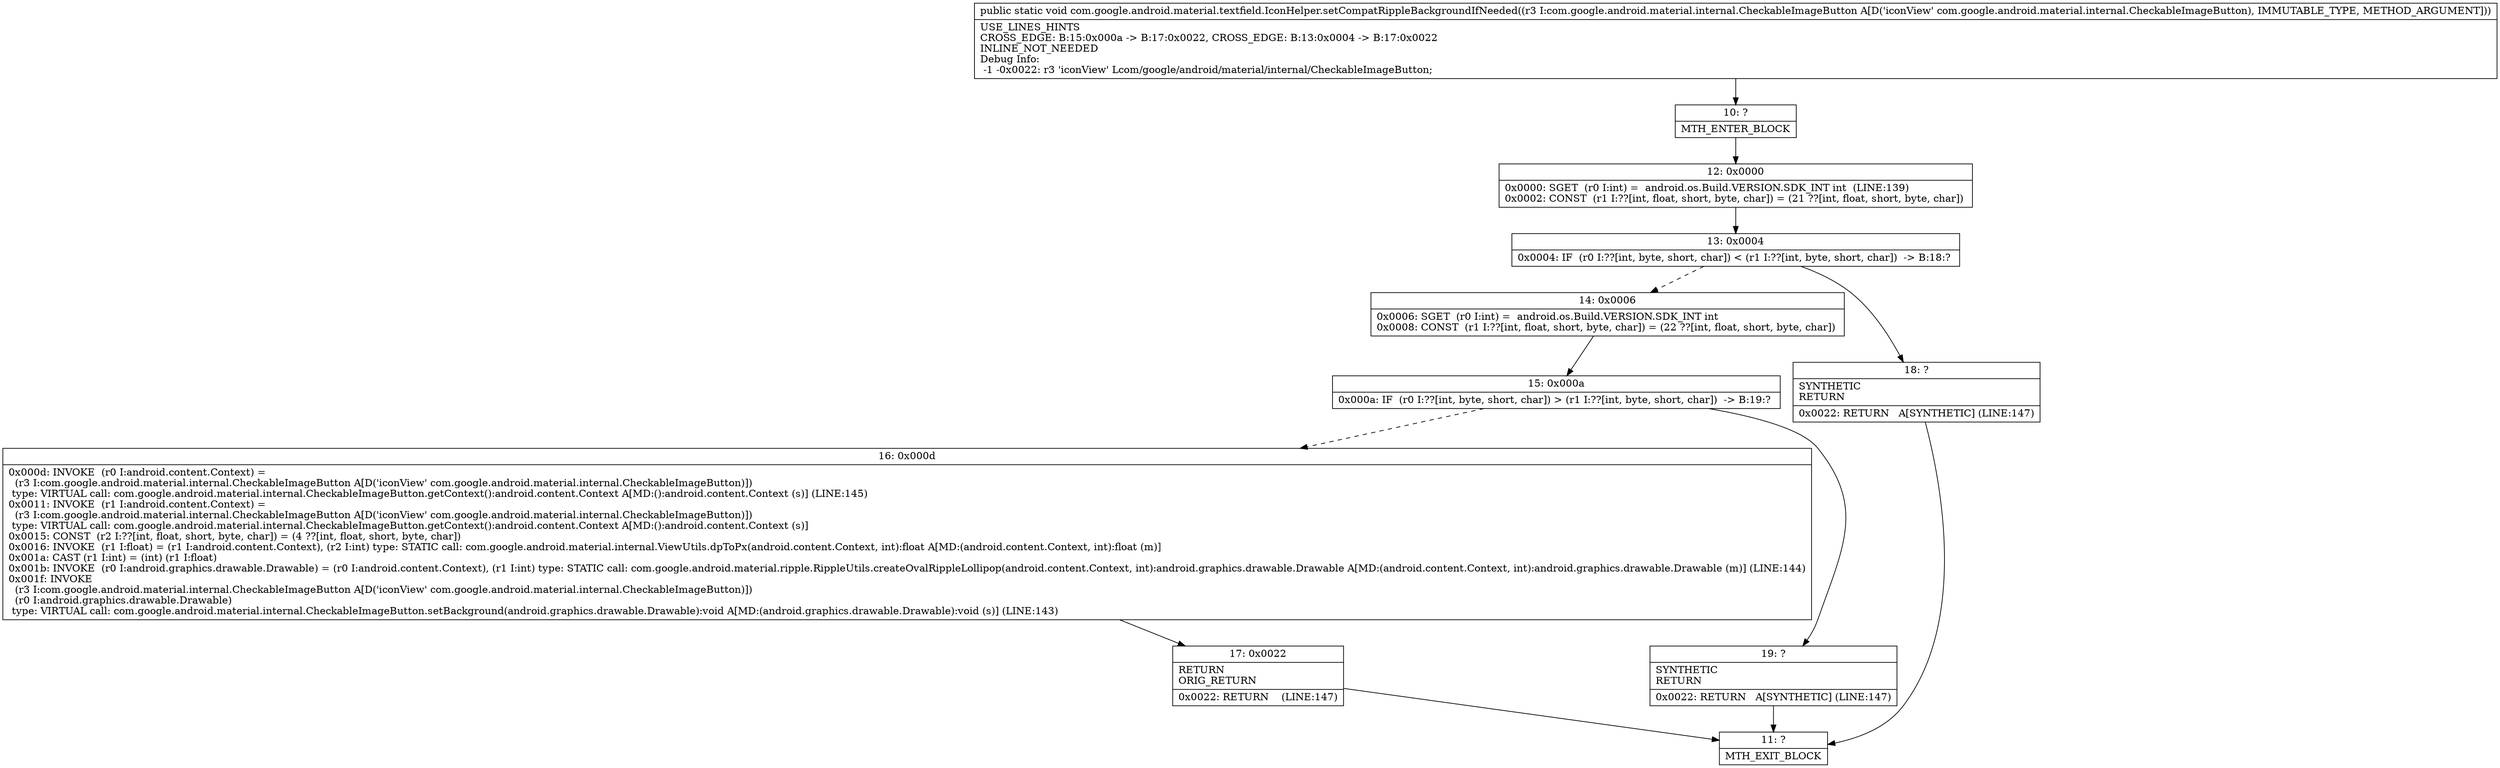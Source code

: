digraph "CFG forcom.google.android.material.textfield.IconHelper.setCompatRippleBackgroundIfNeeded(Lcom\/google\/android\/material\/internal\/CheckableImageButton;)V" {
Node_10 [shape=record,label="{10\:\ ?|MTH_ENTER_BLOCK\l}"];
Node_12 [shape=record,label="{12\:\ 0x0000|0x0000: SGET  (r0 I:int) =  android.os.Build.VERSION.SDK_INT int  (LINE:139)\l0x0002: CONST  (r1 I:??[int, float, short, byte, char]) = (21 ??[int, float, short, byte, char]) \l}"];
Node_13 [shape=record,label="{13\:\ 0x0004|0x0004: IF  (r0 I:??[int, byte, short, char]) \< (r1 I:??[int, byte, short, char])  \-\> B:18:? \l}"];
Node_14 [shape=record,label="{14\:\ 0x0006|0x0006: SGET  (r0 I:int) =  android.os.Build.VERSION.SDK_INT int \l0x0008: CONST  (r1 I:??[int, float, short, byte, char]) = (22 ??[int, float, short, byte, char]) \l}"];
Node_15 [shape=record,label="{15\:\ 0x000a|0x000a: IF  (r0 I:??[int, byte, short, char]) \> (r1 I:??[int, byte, short, char])  \-\> B:19:? \l}"];
Node_16 [shape=record,label="{16\:\ 0x000d|0x000d: INVOKE  (r0 I:android.content.Context) = \l  (r3 I:com.google.android.material.internal.CheckableImageButton A[D('iconView' com.google.android.material.internal.CheckableImageButton)])\l type: VIRTUAL call: com.google.android.material.internal.CheckableImageButton.getContext():android.content.Context A[MD:():android.content.Context (s)] (LINE:145)\l0x0011: INVOKE  (r1 I:android.content.Context) = \l  (r3 I:com.google.android.material.internal.CheckableImageButton A[D('iconView' com.google.android.material.internal.CheckableImageButton)])\l type: VIRTUAL call: com.google.android.material.internal.CheckableImageButton.getContext():android.content.Context A[MD:():android.content.Context (s)]\l0x0015: CONST  (r2 I:??[int, float, short, byte, char]) = (4 ??[int, float, short, byte, char]) \l0x0016: INVOKE  (r1 I:float) = (r1 I:android.content.Context), (r2 I:int) type: STATIC call: com.google.android.material.internal.ViewUtils.dpToPx(android.content.Context, int):float A[MD:(android.content.Context, int):float (m)]\l0x001a: CAST (r1 I:int) = (int) (r1 I:float) \l0x001b: INVOKE  (r0 I:android.graphics.drawable.Drawable) = (r0 I:android.content.Context), (r1 I:int) type: STATIC call: com.google.android.material.ripple.RippleUtils.createOvalRippleLollipop(android.content.Context, int):android.graphics.drawable.Drawable A[MD:(android.content.Context, int):android.graphics.drawable.Drawable (m)] (LINE:144)\l0x001f: INVOKE  \l  (r3 I:com.google.android.material.internal.CheckableImageButton A[D('iconView' com.google.android.material.internal.CheckableImageButton)])\l  (r0 I:android.graphics.drawable.Drawable)\l type: VIRTUAL call: com.google.android.material.internal.CheckableImageButton.setBackground(android.graphics.drawable.Drawable):void A[MD:(android.graphics.drawable.Drawable):void (s)] (LINE:143)\l}"];
Node_17 [shape=record,label="{17\:\ 0x0022|RETURN\lORIG_RETURN\l|0x0022: RETURN    (LINE:147)\l}"];
Node_11 [shape=record,label="{11\:\ ?|MTH_EXIT_BLOCK\l}"];
Node_19 [shape=record,label="{19\:\ ?|SYNTHETIC\lRETURN\l|0x0022: RETURN   A[SYNTHETIC] (LINE:147)\l}"];
Node_18 [shape=record,label="{18\:\ ?|SYNTHETIC\lRETURN\l|0x0022: RETURN   A[SYNTHETIC] (LINE:147)\l}"];
MethodNode[shape=record,label="{public static void com.google.android.material.textfield.IconHelper.setCompatRippleBackgroundIfNeeded((r3 I:com.google.android.material.internal.CheckableImageButton A[D('iconView' com.google.android.material.internal.CheckableImageButton), IMMUTABLE_TYPE, METHOD_ARGUMENT]))  | USE_LINES_HINTS\lCROSS_EDGE: B:15:0x000a \-\> B:17:0x0022, CROSS_EDGE: B:13:0x0004 \-\> B:17:0x0022\lINLINE_NOT_NEEDED\lDebug Info:\l  \-1 \-0x0022: r3 'iconView' Lcom\/google\/android\/material\/internal\/CheckableImageButton;\l}"];
MethodNode -> Node_10;Node_10 -> Node_12;
Node_12 -> Node_13;
Node_13 -> Node_14[style=dashed];
Node_13 -> Node_18;
Node_14 -> Node_15;
Node_15 -> Node_16[style=dashed];
Node_15 -> Node_19;
Node_16 -> Node_17;
Node_17 -> Node_11;
Node_19 -> Node_11;
Node_18 -> Node_11;
}

